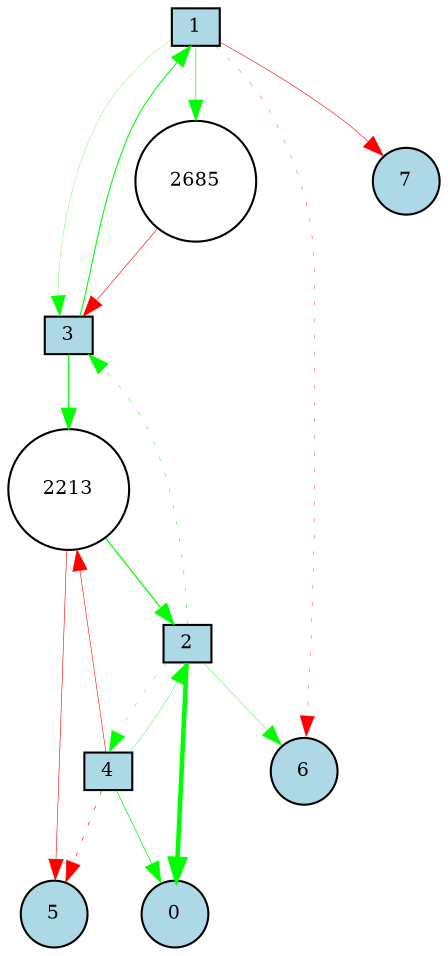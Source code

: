 digraph {
	node [fontsize=9 height=0.2 shape=circle width=0.2]
	1 [fillcolor=lightgray shape=box style=filled]
	2 [fillcolor=lightgray shape=box style=filled]
	3 [fillcolor=lightgray shape=box style=filled]
	4 [fillcolor=lightgray shape=box style=filled]
	0 [fillcolor=lightblue style=filled]
	1 [fillcolor=lightblue style=filled]
	2 [fillcolor=lightblue style=filled]
	3 [fillcolor=lightblue style=filled]
	4 [fillcolor=lightblue style=filled]
	5 [fillcolor=lightblue style=filled]
	6 [fillcolor=lightblue style=filled]
	7 [fillcolor=lightblue style=filled]
	2213 [fillcolor=white style=filled]
	2685 [fillcolor=white style=filled]
	4 -> 5 [color=red penwidth=0.29635890221789574 style=dotted]
	1 -> 3 [color=green penwidth=0.12469681719814688 style=solid]
	1 -> 6 [color=red penwidth=0.16030187668236995 style=dotted]
	2 -> 0 [color=green penwidth=2.1831452538206255 style=solid]
	4 -> 2 [color=green penwidth=0.17331402213420033 style=solid]
	2 -> 3 [color=green penwidth=0.22753756714595263 style=dotted]
	2213 -> 2 [color=green penwidth=0.5960449833882098 style=solid]
	2685 -> 3 [color=red penwidth=0.2978548890128788 style=solid]
	1 -> 2685 [color=green penwidth=0.3045666088965364 style=solid]
	3 -> 1 [color=green penwidth=0.520926532002552 style=solid]
	2 -> 6 [color=green penwidth=0.18363859164237828 style=solid]
	4 -> 0 [color=green penwidth=0.36263814908479153 style=solid]
	2 -> 4 [color=green penwidth=0.1851364011956798 style=dotted]
	4 -> 2213 [color=red penwidth=0.2638132534293801 style=solid]
	3 -> 2213 [color=green penwidth=0.5701325967381491 style=solid]
	1 -> 7 [color=red penwidth=0.280706706012815 style=solid]
	2213 -> 5 [color=red penwidth=0.28480821518625327 style=solid]
}
